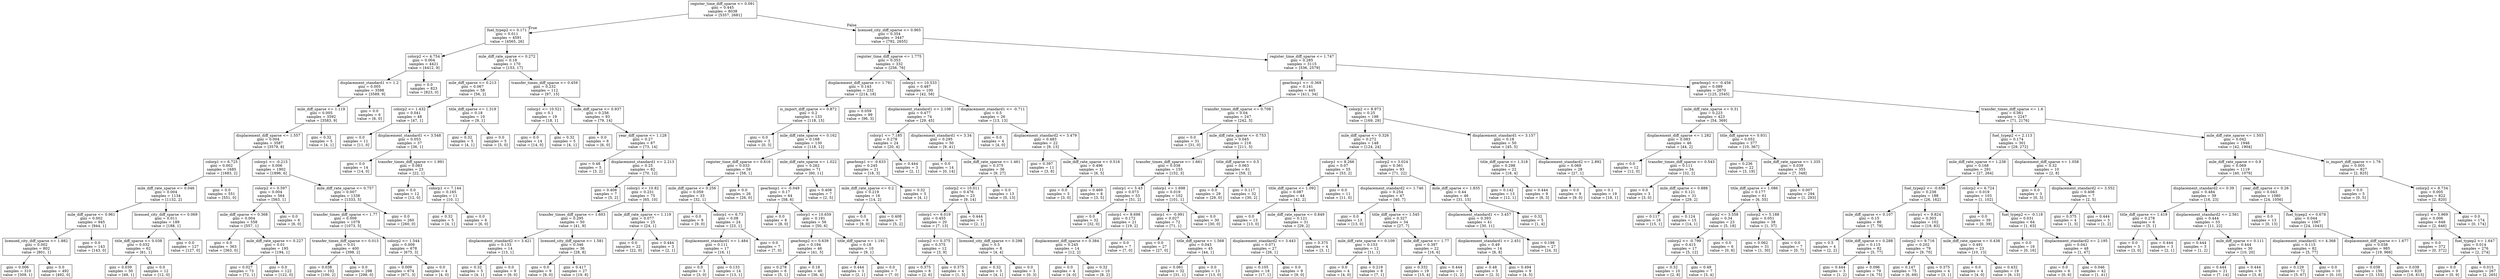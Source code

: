 digraph Tree {
node [shape=box] ;
0 [label="register_time_diff_sparse <= 0.091\ngini = 0.445\nsamples = 8038\nvalue = [5357, 2681]"] ;
1 [label="fuel_typep2 <= 0.171\ngini = 0.011\nsamples = 4591\nvalue = [4565, 26]"] ;
0 -> 1 [labeldistance=2.5, labelangle=45, headlabel="True"] ;
2 [label="colorp2 <= 4.754\ngini = 0.004\nsamples = 4421\nvalue = [4412, 9]"] ;
1 -> 2 ;
3 [label="displacement_standard1 <= 1.2\ngini = 0.005\nsamples = 3598\nvalue = [3589, 9]"] ;
2 -> 3 ;
4 [label="mile_diff_sparse <= 1.119\ngini = 0.005\nsamples = 3592\nvalue = [3583, 9]"] ;
3 -> 4 ;
5 [label="displacement_diff_sparse <= 1.557\ngini = 0.004\nsamples = 3587\nvalue = [3579, 8]"] ;
4 -> 5 ;
6 [label="colorp1 <= 6.725\ngini = 0.002\nsamples = 1685\nvalue = [1683, 2]"] ;
5 -> 6 ;
7 [label="mile_diff_rate_sparse <= 0.046\ngini = 0.004\nsamples = 1134\nvalue = [1132, 2]"] ;
6 -> 7 ;
8 [label="mile_diff_sparse <= 0.961\ngini = 0.002\nsamples = 945\nvalue = [944, 1]"] ;
7 -> 8 ;
9 [label="licensed_city_diff_sparse <= 1.882\ngini = 0.002\nsamples = 802\nvalue = [801, 1]"] ;
8 -> 9 ;
10 [label="gini = 0.006\nsamples = 310\nvalue = [309, 1]"] ;
9 -> 10 ;
11 [label="gini = 0.0\nsamples = 492\nvalue = [492, 0]"] ;
9 -> 11 ;
12 [label="gini = 0.0\nsamples = 143\nvalue = [143, 0]"] ;
8 -> 12 ;
13 [label="licensed_city_diff_sparse <= 0.069\ngini = 0.011\nsamples = 189\nvalue = [188, 1]"] ;
7 -> 13 ;
14 [label="title_diff_sparse <= 0.038\ngini = 0.032\nsamples = 62\nvalue = [61, 1]"] ;
13 -> 14 ;
15 [label="gini = 0.039\nsamples = 50\nvalue = [49, 1]"] ;
14 -> 15 ;
16 [label="gini = 0.0\nsamples = 12\nvalue = [12, 0]"] ;
14 -> 16 ;
17 [label="gini = 0.0\nsamples = 127\nvalue = [127, 0]"] ;
13 -> 17 ;
18 [label="gini = 0.0\nsamples = 551\nvalue = [551, 0]"] ;
6 -> 18 ;
19 [label="colorp1 <= -0.215\ngini = 0.006\nsamples = 1902\nvalue = [1896, 6]"] ;
5 -> 19 ;
20 [label="colorp2 <= 0.597\ngini = 0.004\nsamples = 564\nvalue = [563, 1]"] ;
19 -> 20 ;
21 [label="mile_diff_sparse <= 0.368\ngini = 0.004\nsamples = 558\nvalue = [557, 1]"] ;
20 -> 21 ;
22 [label="gini = 0.0\nsamples = 363\nvalue = [363, 0]"] ;
21 -> 22 ;
23 [label="mile_diff_rate_sparse <= 0.227\ngini = 0.01\nsamples = 195\nvalue = [194, 1]"] ;
21 -> 23 ;
24 [label="gini = 0.027\nsamples = 73\nvalue = [72, 1]"] ;
23 -> 24 ;
25 [label="gini = 0.0\nsamples = 122\nvalue = [122, 0]"] ;
23 -> 25 ;
26 [label="gini = 0.0\nsamples = 6\nvalue = [6, 0]"] ;
20 -> 26 ;
27 [label="mile_diff_rate_sparse <= 0.757\ngini = 0.007\nsamples = 1338\nvalue = [1333, 5]"] ;
19 -> 27 ;
28 [label="transfer_times_diff_sparse <= 1.77\ngini = 0.009\nsamples = 1078\nvalue = [1073, 5]"] ;
27 -> 28 ;
29 [label="transfer_times_diff_sparse <= 0.013\ngini = 0.01\nsamples = 400\nvalue = [398, 2]"] ;
28 -> 29 ;
30 [label="gini = 0.038\nsamples = 102\nvalue = [100, 2]"] ;
29 -> 30 ;
31 [label="gini = 0.0\nsamples = 298\nvalue = [298, 0]"] ;
29 -> 31 ;
32 [label="colorp2 <= 1.544\ngini = 0.009\nsamples = 678\nvalue = [675, 3]"] ;
28 -> 32 ;
33 [label="gini = 0.009\nsamples = 674\nvalue = [671, 3]"] ;
32 -> 33 ;
34 [label="gini = 0.0\nsamples = 4\nvalue = [4, 0]"] ;
32 -> 34 ;
35 [label="gini = 0.0\nsamples = 260\nvalue = [260, 0]"] ;
27 -> 35 ;
36 [label="gini = 0.32\nsamples = 5\nvalue = [4, 1]"] ;
4 -> 36 ;
37 [label="gini = 0.0\nsamples = 6\nvalue = [6, 0]"] ;
3 -> 37 ;
38 [label="gini = 0.0\nsamples = 823\nvalue = [823, 0]"] ;
2 -> 38 ;
39 [label="mile_diff_rate_sparse <= 0.272\ngini = 0.18\nsamples = 170\nvalue = [153, 17]"] ;
1 -> 39 ;
40 [label="mile_diff_sparse <= 0.213\ngini = 0.067\nsamples = 58\nvalue = [56, 2]"] ;
39 -> 40 ;
41 [label="colorp2 <= 1.432\ngini = 0.041\nsamples = 48\nvalue = [47, 1]"] ;
40 -> 41 ;
42 [label="gini = 0.0\nsamples = 11\nvalue = [11, 0]"] ;
41 -> 42 ;
43 [label="displacement_standard1 <= 3.548\ngini = 0.053\nsamples = 37\nvalue = [36, 1]"] ;
41 -> 43 ;
44 [label="gini = 0.0\nsamples = 14\nvalue = [14, 0]"] ;
43 -> 44 ;
45 [label="transfer_times_diff_sparse <= 1.991\ngini = 0.083\nsamples = 23\nvalue = [22, 1]"] ;
43 -> 45 ;
46 [label="gini = 0.0\nsamples = 12\nvalue = [12, 0]"] ;
45 -> 46 ;
47 [label="colorp1 <= 7.144\ngini = 0.165\nsamples = 11\nvalue = [10, 1]"] ;
45 -> 47 ;
48 [label="gini = 0.32\nsamples = 5\nvalue = [4, 1]"] ;
47 -> 48 ;
49 [label="gini = 0.0\nsamples = 6\nvalue = [6, 0]"] ;
47 -> 49 ;
50 [label="title_diff_sparse <= 1.319\ngini = 0.18\nsamples = 10\nvalue = [9, 1]"] ;
40 -> 50 ;
51 [label="gini = 0.32\nsamples = 5\nvalue = [4, 1]"] ;
50 -> 51 ;
52 [label="gini = 0.0\nsamples = 5\nvalue = [5, 0]"] ;
50 -> 52 ;
53 [label="transfer_times_diff_sparse <= 0.459\ngini = 0.232\nsamples = 112\nvalue = [97, 15]"] ;
39 -> 53 ;
54 [label="colorp1 <= 10.521\ngini = 0.1\nsamples = 19\nvalue = [18, 1]"] ;
53 -> 54 ;
55 [label="gini = 0.0\nsamples = 14\nvalue = [14, 0]"] ;
54 -> 55 ;
56 [label="gini = 0.32\nsamples = 5\nvalue = [4, 1]"] ;
54 -> 56 ;
57 [label="mile_diff_sparse <= 0.937\ngini = 0.256\nsamples = 93\nvalue = [79, 14]"] ;
53 -> 57 ;
58 [label="gini = 0.0\nsamples = 6\nvalue = [6, 0]"] ;
57 -> 58 ;
59 [label="year_diff_sparse <= 1.128\ngini = 0.27\nsamples = 87\nvalue = [73, 14]"] ;
57 -> 59 ;
60 [label="gini = 0.48\nsamples = 5\nvalue = [3, 2]"] ;
59 -> 60 ;
61 [label="displacement_standard1 <= 2.213\ngini = 0.25\nsamples = 82\nvalue = [70, 12]"] ;
59 -> 61 ;
62 [label="gini = 0.408\nsamples = 7\nvalue = [5, 2]"] ;
61 -> 62 ;
63 [label="colorp1 <= 10.82\ngini = 0.231\nsamples = 75\nvalue = [65, 10]"] ;
61 -> 63 ;
64 [label="transfer_times_diff_sparse <= 1.603\ngini = 0.295\nsamples = 50\nvalue = [41, 9]"] ;
63 -> 64 ;
65 [label="displacement_standard2 <= 3.421\ngini = 0.133\nsamples = 14\nvalue = [13, 1]"] ;
64 -> 65 ;
66 [label="gini = 0.32\nsamples = 5\nvalue = [4, 1]"] ;
65 -> 66 ;
67 [label="gini = 0.0\nsamples = 9\nvalue = [9, 0]"] ;
65 -> 67 ;
68 [label="licensed_city_diff_sparse <= 1.581\ngini = 0.346\nsamples = 36\nvalue = [28, 8]"] ;
64 -> 68 ;
69 [label="gini = 0.0\nsamples = 9\nvalue = [9, 0]"] ;
68 -> 69 ;
70 [label="gini = 0.417\nsamples = 27\nvalue = [19, 8]"] ;
68 -> 70 ;
71 [label="mile_diff_rate_sparse <= 1.119\ngini = 0.077\nsamples = 25\nvalue = [24, 1]"] ;
63 -> 71 ;
72 [label="gini = 0.0\nsamples = 22\nvalue = [22, 0]"] ;
71 -> 72 ;
73 [label="gini = 0.444\nsamples = 3\nvalue = [2, 1]"] ;
71 -> 73 ;
74 [label="licensed_city_diff_sparse <= 0.965\ngini = 0.354\nsamples = 3447\nvalue = [792, 2655]"] ;
0 -> 74 [labeldistance=2.5, labelangle=-45, headlabel="False"] ;
75 [label="register_time_diff_sparse <= 1.775\ngini = 0.353\nsamples = 332\nvalue = [256, 76]"] ;
74 -> 75 ;
76 [label="displacement_diff_sparse <= 1.791\ngini = 0.143\nsamples = 232\nvalue = [214, 18]"] ;
75 -> 76 ;
77 [label="is_import_diff_sparse <= 0.872\ngini = 0.2\nsamples = 133\nvalue = [118, 15]"] ;
76 -> 77 ;
78 [label="gini = 0.0\nsamples = 3\nvalue = [0, 3]"] ;
77 -> 78 ;
79 [label="mile_diff_rate_sparse <= 0.162\ngini = 0.168\nsamples = 130\nvalue = [118, 12]"] ;
77 -> 79 ;
80 [label="register_time_diff_sparse <= 0.616\ngini = 0.033\nsamples = 59\nvalue = [58, 1]"] ;
79 -> 80 ;
81 [label="mile_diff_sparse <= 0.256\ngini = 0.059\nsamples = 33\nvalue = [32, 1]"] ;
80 -> 81 ;
82 [label="gini = 0.0\nsamples = 9\nvalue = [9, 0]"] ;
81 -> 82 ;
83 [label="colorp1 <= 6.73\ngini = 0.08\nsamples = 24\nvalue = [23, 1]"] ;
81 -> 83 ;
84 [label="displacement_standard1 <= 1.484\ngini = 0.111\nsamples = 17\nvalue = [16, 1]"] ;
83 -> 84 ;
85 [label="gini = 0.0\nsamples = 3\nvalue = [3, 0]"] ;
84 -> 85 ;
86 [label="gini = 0.133\nsamples = 14\nvalue = [13, 1]"] ;
84 -> 86 ;
87 [label="gini = 0.0\nsamples = 7\nvalue = [7, 0]"] ;
83 -> 87 ;
88 [label="gini = 0.0\nsamples = 26\nvalue = [26, 0]"] ;
80 -> 88 ;
89 [label="mile_diff_rate_sparse <= 1.022\ngini = 0.262\nsamples = 71\nvalue = [60, 11]"] ;
79 -> 89 ;
90 [label="gearboxp1 <= -0.049\ngini = 0.17\nsamples = 64\nvalue = [58, 6]"] ;
89 -> 90 ;
91 [label="gini = 0.0\nsamples = 8\nvalue = [8, 0]"] ;
90 -> 91 ;
92 [label="colorp1 <= 10.659\ngini = 0.191\nsamples = 56\nvalue = [50, 6]"] ;
90 -> 92 ;
93 [label="gearboxp2 <= 0.639\ngini = 0.194\nsamples = 46\nvalue = [41, 5]"] ;
92 -> 93 ;
94 [label="gini = 0.278\nsamples = 6\nvalue = [5, 1]"] ;
93 -> 94 ;
95 [label="gini = 0.18\nsamples = 40\nvalue = [36, 4]"] ;
93 -> 95 ;
96 [label="title_diff_sparse <= 1.191\ngini = 0.18\nsamples = 10\nvalue = [9, 1]"] ;
92 -> 96 ;
97 [label="gini = 0.444\nsamples = 3\nvalue = [2, 1]"] ;
96 -> 97 ;
98 [label="gini = 0.0\nsamples = 7\nvalue = [7, 0]"] ;
96 -> 98 ;
99 [label="gini = 0.408\nsamples = 7\nvalue = [2, 5]"] ;
89 -> 99 ;
100 [label="gini = 0.059\nsamples = 99\nvalue = [96, 3]"] ;
76 -> 100 ;
101 [label="colorp1 <= 10.533\ngini = 0.487\nsamples = 100\nvalue = [42, 58]"] ;
75 -> 101 ;
102 [label="displacement_standard1 <= 2.108\ngini = 0.477\nsamples = 74\nvalue = [29, 45]"] ;
101 -> 102 ;
103 [label="colorp1 <= 7.185\ngini = 0.278\nsamples = 24\nvalue = [20, 4]"] ;
102 -> 103 ;
104 [label="gearboxp1 <= -0.633\ngini = 0.245\nsamples = 21\nvalue = [18, 3]"] ;
103 -> 104 ;
105 [label="mile_diff_rate_sparse <= 0.2\ngini = 0.219\nsamples = 16\nvalue = [14, 2]"] ;
104 -> 105 ;
106 [label="gini = 0.0\nsamples = 9\nvalue = [9, 0]"] ;
105 -> 106 ;
107 [label="gini = 0.408\nsamples = 7\nvalue = [5, 2]"] ;
105 -> 107 ;
108 [label="gini = 0.32\nsamples = 5\nvalue = [4, 1]"] ;
104 -> 108 ;
109 [label="gini = 0.444\nsamples = 3\nvalue = [2, 1]"] ;
103 -> 109 ;
110 [label="displacement_standard1 <= 3.34\ngini = 0.295\nsamples = 50\nvalue = [9, 41]"] ;
102 -> 110 ;
111 [label="gini = 0.0\nsamples = 14\nvalue = [0, 14]"] ;
110 -> 111 ;
112 [label="mile_diff_rate_sparse <= 1.461\ngini = 0.375\nsamples = 36\nvalue = [9, 27]"] ;
110 -> 112 ;
113 [label="colorp2 <= 10.011\ngini = 0.476\nsamples = 23\nvalue = [9, 14]"] ;
112 -> 113 ;
114 [label="colorp1 <= 6.019\ngini = 0.455\nsamples = 20\nvalue = [7, 13]"] ;
113 -> 114 ;
115 [label="colorp2 <= 0.375\ngini = 0.375\nsamples = 12\nvalue = [3, 9]"] ;
114 -> 115 ;
116 [label="gini = 0.375\nsamples = 8\nvalue = [2, 6]"] ;
115 -> 116 ;
117 [label="gini = 0.375\nsamples = 4\nvalue = [1, 3]"] ;
115 -> 117 ;
118 [label="licensed_city_diff_sparse <= 0.298\ngini = 0.5\nsamples = 8\nvalue = [4, 4]"] ;
114 -> 118 ;
119 [label="gini = 0.32\nsamples = 5\nvalue = [4, 1]"] ;
118 -> 119 ;
120 [label="gini = 0.0\nsamples = 3\nvalue = [0, 3]"] ;
118 -> 120 ;
121 [label="gini = 0.444\nsamples = 3\nvalue = [2, 1]"] ;
113 -> 121 ;
122 [label="gini = 0.0\nsamples = 13\nvalue = [0, 13]"] ;
112 -> 122 ;
123 [label="displacement_standard1 <= -0.711\ngini = 0.5\nsamples = 26\nvalue = [13, 13]"] ;
101 -> 123 ;
124 [label="gini = 0.0\nsamples = 4\nvalue = [4, 0]"] ;
123 -> 124 ;
125 [label="displacement_standard2 <= 3.479\ngini = 0.483\nsamples = 22\nvalue = [9, 13]"] ;
123 -> 125 ;
126 [label="gini = 0.397\nsamples = 11\nvalue = [3, 8]"] ;
125 -> 126 ;
127 [label="mile_diff_rate_sparse <= 0.516\ngini = 0.496\nsamples = 11\nvalue = [6, 5]"] ;
125 -> 127 ;
128 [label="gini = 0.0\nsamples = 3\nvalue = [3, 0]"] ;
127 -> 128 ;
129 [label="gini = 0.469\nsamples = 8\nvalue = [3, 5]"] ;
127 -> 129 ;
130 [label="register_time_diff_sparse <= 1.747\ngini = 0.285\nsamples = 3115\nvalue = [536, 2579]"] ;
74 -> 130 ;
131 [label="gearboxp1 <= -0.369\ngini = 0.141\nsamples = 445\nvalue = [411, 34]"] ;
130 -> 131 ;
132 [label="transfer_times_diff_sparse <= 0.708\ngini = 0.04\nsamples = 247\nvalue = [242, 5]"] ;
131 -> 132 ;
133 [label="gini = 0.0\nsamples = 31\nvalue = [31, 0]"] ;
132 -> 133 ;
134 [label="mile_diff_rate_sparse <= 0.753\ngini = 0.045\nsamples = 216\nvalue = [211, 5]"] ;
132 -> 134 ;
135 [label="transfer_times_diff_sparse <= 1.661\ngini = 0.038\nsamples = 155\nvalue = [152, 3]"] ;
134 -> 135 ;
136 [label="colorp1 <= 5.43\ngini = 0.073\nsamples = 53\nvalue = [51, 2]"] ;
135 -> 136 ;
137 [label="gini = 0.0\nsamples = 32\nvalue = [32, 0]"] ;
136 -> 137 ;
138 [label="colorp1 <= 8.698\ngini = 0.172\nsamples = 21\nvalue = [19, 2]"] ;
136 -> 138 ;
139 [label="displacement_diff_sparse <= 0.384\ngini = 0.245\nsamples = 14\nvalue = [12, 2]"] ;
138 -> 139 ;
140 [label="gini = 0.0\nsamples = 4\nvalue = [4, 0]"] ;
139 -> 140 ;
141 [label="gini = 0.32\nsamples = 10\nvalue = [8, 2]"] ;
139 -> 141 ;
142 [label="gini = 0.0\nsamples = 7\nvalue = [7, 0]"] ;
138 -> 142 ;
143 [label="colorp1 <= 1.698\ngini = 0.019\nsamples = 102\nvalue = [101, 1]"] ;
135 -> 143 ;
144 [label="colorp1 <= -0.991\ngini = 0.027\nsamples = 72\nvalue = [71, 1]"] ;
143 -> 144 ;
145 [label="gini = 0.0\nsamples = 27\nvalue = [27, 0]"] ;
144 -> 145 ;
146 [label="title_diff_sparse <= 1.568\ngini = 0.043\nsamples = 45\nvalue = [44, 1]"] ;
144 -> 146 ;
147 [label="gini = 0.061\nsamples = 32\nvalue = [31, 1]"] ;
146 -> 147 ;
148 [label="gini = 0.0\nsamples = 13\nvalue = [13, 0]"] ;
146 -> 148 ;
149 [label="gini = 0.0\nsamples = 30\nvalue = [30, 0]"] ;
143 -> 149 ;
150 [label="title_diff_sparse <= 0.5\ngini = 0.063\nsamples = 61\nvalue = [59, 2]"] ;
134 -> 150 ;
151 [label="gini = 0.0\nsamples = 29\nvalue = [29, 0]"] ;
150 -> 151 ;
152 [label="gini = 0.117\nsamples = 32\nvalue = [30, 2]"] ;
150 -> 152 ;
153 [label="colorp2 <= 8.973\ngini = 0.25\nsamples = 198\nvalue = [169, 29]"] ;
131 -> 153 ;
154 [label="mile_diff_sparse <= 0.326\ngini = 0.272\nsamples = 148\nvalue = [124, 24]"] ;
153 -> 154 ;
155 [label="colorp1 <= 8.266\ngini = 0.07\nsamples = 55\nvalue = [53, 2]"] ;
154 -> 155 ;
156 [label="title_diff_sparse <= 1.092\ngini = 0.087\nsamples = 44\nvalue = [42, 2]"] ;
155 -> 156 ;
157 [label="gini = 0.0\nsamples = 13\nvalue = [13, 0]"] ;
156 -> 157 ;
158 [label="mile_diff_rate_sparse <= 0.849\ngini = 0.121\nsamples = 31\nvalue = [29, 2]"] ;
156 -> 158 ;
159 [label="displacement_standard2 <= 3.443\ngini = 0.071\nsamples = 27\nvalue = [26, 1]"] ;
158 -> 159 ;
160 [label="gini = 0.105\nsamples = 18\nvalue = [17, 1]"] ;
159 -> 160 ;
161 [label="gini = 0.0\nsamples = 9\nvalue = [9, 0]"] ;
159 -> 161 ;
162 [label="gini = 0.375\nsamples = 4\nvalue = [3, 1]"] ;
158 -> 162 ;
163 [label="gini = 0.0\nsamples = 11\nvalue = [11, 0]"] ;
155 -> 163 ;
164 [label="colorp2 <= 3.024\ngini = 0.361\nsamples = 93\nvalue = [71, 22]"] ;
154 -> 164 ;
165 [label="displacement_standard2 <= 1.746\ngini = 0.254\nsamples = 47\nvalue = [40, 7]"] ;
164 -> 165 ;
166 [label="gini = 0.0\nsamples = 13\nvalue = [13, 0]"] ;
165 -> 166 ;
167 [label="title_diff_sparse <= 1.545\ngini = 0.327\nsamples = 34\nvalue = [27, 7]"] ;
165 -> 167 ;
168 [label="mile_diff_rate_sparse <= 0.109\ngini = 0.153\nsamples = 12\nvalue = [11, 1]"] ;
167 -> 168 ;
169 [label="gini = 0.0\nsamples = 4\nvalue = [4, 0]"] ;
168 -> 169 ;
170 [label="gini = 0.219\nsamples = 8\nvalue = [7, 1]"] ;
168 -> 170 ;
171 [label="mile_diff_sparse <= 1.77\ngini = 0.397\nsamples = 22\nvalue = [16, 6]"] ;
167 -> 171 ;
172 [label="gini = 0.332\nsamples = 19\nvalue = [15, 4]"] ;
171 -> 172 ;
173 [label="gini = 0.444\nsamples = 3\nvalue = [1, 2]"] ;
171 -> 173 ;
174 [label="mile_diff_sparse <= 1.835\ngini = 0.44\nsamples = 46\nvalue = [31, 15]"] ;
164 -> 174 ;
175 [label="displacement_standard1 <= 3.457\ngini = 0.393\nsamples = 41\nvalue = [30, 11]"] ;
174 -> 175 ;
176 [label="displacement_standard1 <= 2.451\ngini = 0.49\nsamples = 14\nvalue = [6, 8]"] ;
175 -> 176 ;
177 [label="gini = 0.48\nsamples = 5\nvalue = [2, 3]"] ;
176 -> 177 ;
178 [label="gini = 0.494\nsamples = 9\nvalue = [4, 5]"] ;
176 -> 178 ;
179 [label="gini = 0.198\nsamples = 27\nvalue = [24, 3]"] ;
175 -> 179 ;
180 [label="gini = 0.32\nsamples = 5\nvalue = [1, 4]"] ;
174 -> 180 ;
181 [label="displacement_standard1 <= 3.157\ngini = 0.18\nsamples = 50\nvalue = [45, 5]"] ;
153 -> 181 ;
182 [label="title_diff_sparse <= 1.318\ngini = 0.298\nsamples = 22\nvalue = [18, 4]"] ;
181 -> 182 ;
183 [label="gini = 0.142\nsamples = 13\nvalue = [12, 1]"] ;
182 -> 183 ;
184 [label="gini = 0.444\nsamples = 9\nvalue = [6, 3]"] ;
182 -> 184 ;
185 [label="displacement_standard2 <= 2.892\ngini = 0.069\nsamples = 28\nvalue = [27, 1]"] ;
181 -> 185 ;
186 [label="gini = 0.0\nsamples = 9\nvalue = [9, 0]"] ;
185 -> 186 ;
187 [label="gini = 0.1\nsamples = 19\nvalue = [18, 1]"] ;
185 -> 187 ;
188 [label="gearboxp1 <= -0.456\ngini = 0.089\nsamples = 2670\nvalue = [125, 2545]"] ;
130 -> 188 ;
189 [label="mile_diff_rate_sparse <= 0.31\ngini = 0.223\nsamples = 423\nvalue = [54, 369]"] ;
188 -> 189 ;
190 [label="displacement_diff_sparse <= 1.282\ngini = 0.083\nsamples = 46\nvalue = [44, 2]"] ;
189 -> 190 ;
191 [label="gini = 0.0\nsamples = 12\nvalue = [12, 0]"] ;
190 -> 191 ;
192 [label="transfer_times_diff_sparse <= 0.543\ngini = 0.111\nsamples = 34\nvalue = [32, 2]"] ;
190 -> 192 ;
193 [label="gini = 0.0\nsamples = 3\nvalue = [3, 0]"] ;
192 -> 193 ;
194 [label="mile_diff_sparse <= 0.888\ngini = 0.121\nsamples = 31\nvalue = [29, 2]"] ;
192 -> 194 ;
195 [label="gini = 0.117\nsamples = 16\nvalue = [15, 1]"] ;
194 -> 195 ;
196 [label="gini = 0.124\nsamples = 15\nvalue = [14, 1]"] ;
194 -> 196 ;
197 [label="title_diff_sparse <= 0.931\ngini = 0.052\nsamples = 377\nvalue = [10, 367]"] ;
189 -> 197 ;
198 [label="gini = 0.236\nsamples = 22\nvalue = [3, 19]"] ;
197 -> 198 ;
199 [label="mile_diff_rate_sparse <= 1.335\ngini = 0.039\nsamples = 355\nvalue = [7, 348]"] ;
197 -> 199 ;
200 [label="title_diff_sparse <= 1.086\ngini = 0.177\nsamples = 61\nvalue = [6, 55]"] ;
199 -> 200 ;
201 [label="colorp2 <= 3.558\ngini = 0.34\nsamples = 23\nvalue = [5, 18]"] ;
200 -> 201 ;
202 [label="colorp2 <= -0.799\ngini = 0.415\nsamples = 17\nvalue = [5, 12]"] ;
201 -> 202 ;
203 [label="gini = 0.32\nsamples = 10\nvalue = [2, 8]"] ;
202 -> 203 ;
204 [label="gini = 0.49\nsamples = 7\nvalue = [3, 4]"] ;
202 -> 204 ;
205 [label="gini = 0.0\nsamples = 6\nvalue = [0, 6]"] ;
201 -> 205 ;
206 [label="colorp2 <= 5.188\ngini = 0.051\nsamples = 38\nvalue = [1, 37]"] ;
200 -> 206 ;
207 [label="gini = 0.062\nsamples = 31\nvalue = [1, 30]"] ;
206 -> 207 ;
208 [label="gini = 0.0\nsamples = 7\nvalue = [0, 7]"] ;
206 -> 208 ;
209 [label="gini = 0.007\nsamples = 294\nvalue = [1, 293]"] ;
199 -> 209 ;
210 [label="transfer_times_diff_sparse <= 1.6\ngini = 0.061\nsamples = 2247\nvalue = [71, 2176]"] ;
188 -> 210 ;
211 [label="fuel_typep2 <= 2.113\ngini = 0.174\nsamples = 301\nvalue = [29, 272]"] ;
210 -> 211 ;
212 [label="mile_diff_rate_sparse <= 1.238\ngini = 0.168\nsamples = 291\nvalue = [27, 264]"] ;
211 -> 212 ;
213 [label="fuel_typep2 <= -0.656\ngini = 0.238\nsamples = 188\nvalue = [26, 162]"] ;
212 -> 213 ;
214 [label="mile_diff_sparse <= 0.107\ngini = 0.15\nsamples = 86\nvalue = [7, 79]"] ;
213 -> 214 ;
215 [label="gini = 0.5\nsamples = 4\nvalue = [2, 2]"] ;
214 -> 215 ;
216 [label="title_diff_sparse <= 0.288\ngini = 0.115\nsamples = 82\nvalue = [5, 77]"] ;
214 -> 216 ;
217 [label="gini = 0.444\nsamples = 3\nvalue = [1, 2]"] ;
216 -> 217 ;
218 [label="gini = 0.096\nsamples = 79\nvalue = [4, 75]"] ;
216 -> 218 ;
219 [label="colorp1 <= 9.824\ngini = 0.303\nsamples = 102\nvalue = [19, 83]"] ;
213 -> 219 ;
220 [label="colorp2 <= 9.716\ngini = 0.202\nsamples = 79\nvalue = [9, 70]"] ;
219 -> 220 ;
221 [label="gini = 0.147\nsamples = 75\nvalue = [6, 69]"] ;
220 -> 221 ;
222 [label="gini = 0.375\nsamples = 4\nvalue = [3, 1]"] ;
220 -> 222 ;
223 [label="mile_diff_rate_sparse <= 0.438\ngini = 0.491\nsamples = 23\nvalue = [10, 13]"] ;
219 -> 223 ;
224 [label="gini = 0.0\nsamples = 4\nvalue = [4, 0]"] ;
223 -> 224 ;
225 [label="gini = 0.432\nsamples = 19\nvalue = [6, 13]"] ;
223 -> 225 ;
226 [label="colorp2 <= 6.724\ngini = 0.019\nsamples = 103\nvalue = [1, 102]"] ;
212 -> 226 ;
227 [label="gini = 0.0\nsamples = 39\nvalue = [0, 39]"] ;
226 -> 227 ;
228 [label="fuel_typep2 <= -0.118\ngini = 0.031\nsamples = 64\nvalue = [1, 63]"] ;
226 -> 228 ;
229 [label="gini = 0.0\nsamples = 16\nvalue = [0, 16]"] ;
228 -> 229 ;
230 [label="displacement_standard2 <= 2.195\ngini = 0.041\nsamples = 48\nvalue = [1, 47]"] ;
228 -> 230 ;
231 [label="gini = 0.0\nsamples = 6\nvalue = [0, 6]"] ;
230 -> 231 ;
232 [label="gini = 0.046\nsamples = 42\nvalue = [1, 41]"] ;
230 -> 232 ;
233 [label="displacement_diff_sparse <= 1.058\ngini = 0.32\nsamples = 10\nvalue = [2, 8]"] ;
211 -> 233 ;
234 [label="gini = 0.0\nsamples = 3\nvalue = [0, 3]"] ;
233 -> 234 ;
235 [label="displacement_standard2 <= 3.552\ngini = 0.408\nsamples = 7\nvalue = [2, 5]"] ;
233 -> 235 ;
236 [label="gini = 0.375\nsamples = 4\nvalue = [1, 3]"] ;
235 -> 236 ;
237 [label="gini = 0.444\nsamples = 3\nvalue = [1, 2]"] ;
235 -> 237 ;
238 [label="mile_diff_rate_sparse <= 1.503\ngini = 0.042\nsamples = 1946\nvalue = [42, 1904]"] ;
210 -> 238 ;
239 [label="mile_diff_rate_sparse <= 0.9\ngini = 0.069\nsamples = 1119\nvalue = [40, 1079]"] ;
238 -> 239 ;
240 [label="displacement_standard2 <= 0.39\ngini = 0.484\nsamples = 39\nvalue = [16, 23]"] ;
239 -> 240 ;
241 [label="title_diff_sparse <= 1.419\ngini = 0.278\nsamples = 6\nvalue = [5, 1]"] ;
240 -> 241 ;
242 [label="gini = 0.0\nsamples = 3\nvalue = [3, 0]"] ;
241 -> 242 ;
243 [label="gini = 0.444\nsamples = 3\nvalue = [2, 1]"] ;
241 -> 243 ;
244 [label="displacement_standard2 <= 2.561\ngini = 0.444\nsamples = 33\nvalue = [11, 22]"] ;
240 -> 244 ;
245 [label="gini = 0.444\nsamples = 3\nvalue = [1, 2]"] ;
244 -> 245 ;
246 [label="mile_diff_sparse <= 0.111\ngini = 0.444\nsamples = 30\nvalue = [10, 20]"] ;
244 -> 246 ;
247 [label="gini = 0.444\nsamples = 21\nvalue = [7, 14]"] ;
246 -> 247 ;
248 [label="gini = 0.444\nsamples = 9\nvalue = [3, 6]"] ;
246 -> 248 ;
249 [label="year_diff_sparse <= 0.26\ngini = 0.043\nsamples = 1080\nvalue = [24, 1056]"] ;
239 -> 249 ;
250 [label="gini = 0.0\nsamples = 13\nvalue = [0, 13]"] ;
249 -> 250 ;
251 [label="fuel_typep2 <= 0.678\ngini = 0.044\nsamples = 1067\nvalue = [24, 1043]"] ;
249 -> 251 ;
252 [label="displacement_standard1 <= 4.368\ngini = 0.115\nsamples = 82\nvalue = [5, 77]"] ;
251 -> 252 ;
253 [label="gini = 0.129\nsamples = 72\nvalue = [5, 67]"] ;
252 -> 253 ;
254 [label="gini = 0.0\nsamples = 10\nvalue = [0, 10]"] ;
252 -> 254 ;
255 [label="displacement_diff_sparse <= 1.677\ngini = 0.038\nsamples = 985\nvalue = [19, 966]"] ;
251 -> 255 ;
256 [label="gini = 0.038\nsamples = 156\nvalue = [3, 153]"] ;
255 -> 256 ;
257 [label="gini = 0.038\nsamples = 829\nvalue = [16, 813]"] ;
255 -> 257 ;
258 [label="is_import_diff_sparse <= 1.76\ngini = 0.005\nsamples = 827\nvalue = [2, 825]"] ;
238 -> 258 ;
259 [label="gini = 0.0\nsamples = 5\nvalue = [0, 5]"] ;
258 -> 259 ;
260 [label="colorp2 <= 8.734\ngini = 0.005\nsamples = 822\nvalue = [2, 820]"] ;
258 -> 260 ;
261 [label="colorp1 <= 5.969\ngini = 0.006\nsamples = 648\nvalue = [2, 646]"] ;
260 -> 261 ;
262 [label="gini = 0.0\nsamples = 372\nvalue = [0, 372]"] ;
261 -> 262 ;
263 [label="fuel_typep2 <= 1.647\ngini = 0.014\nsamples = 276\nvalue = [2, 274]"] ;
261 -> 263 ;
264 [label="gini = 0.0\nsamples = 9\nvalue = [0, 9]"] ;
263 -> 264 ;
265 [label="gini = 0.015\nsamples = 267\nvalue = [2, 265]"] ;
263 -> 265 ;
266 [label="gini = 0.0\nsamples = 174\nvalue = [0, 174]"] ;
260 -> 266 ;
}